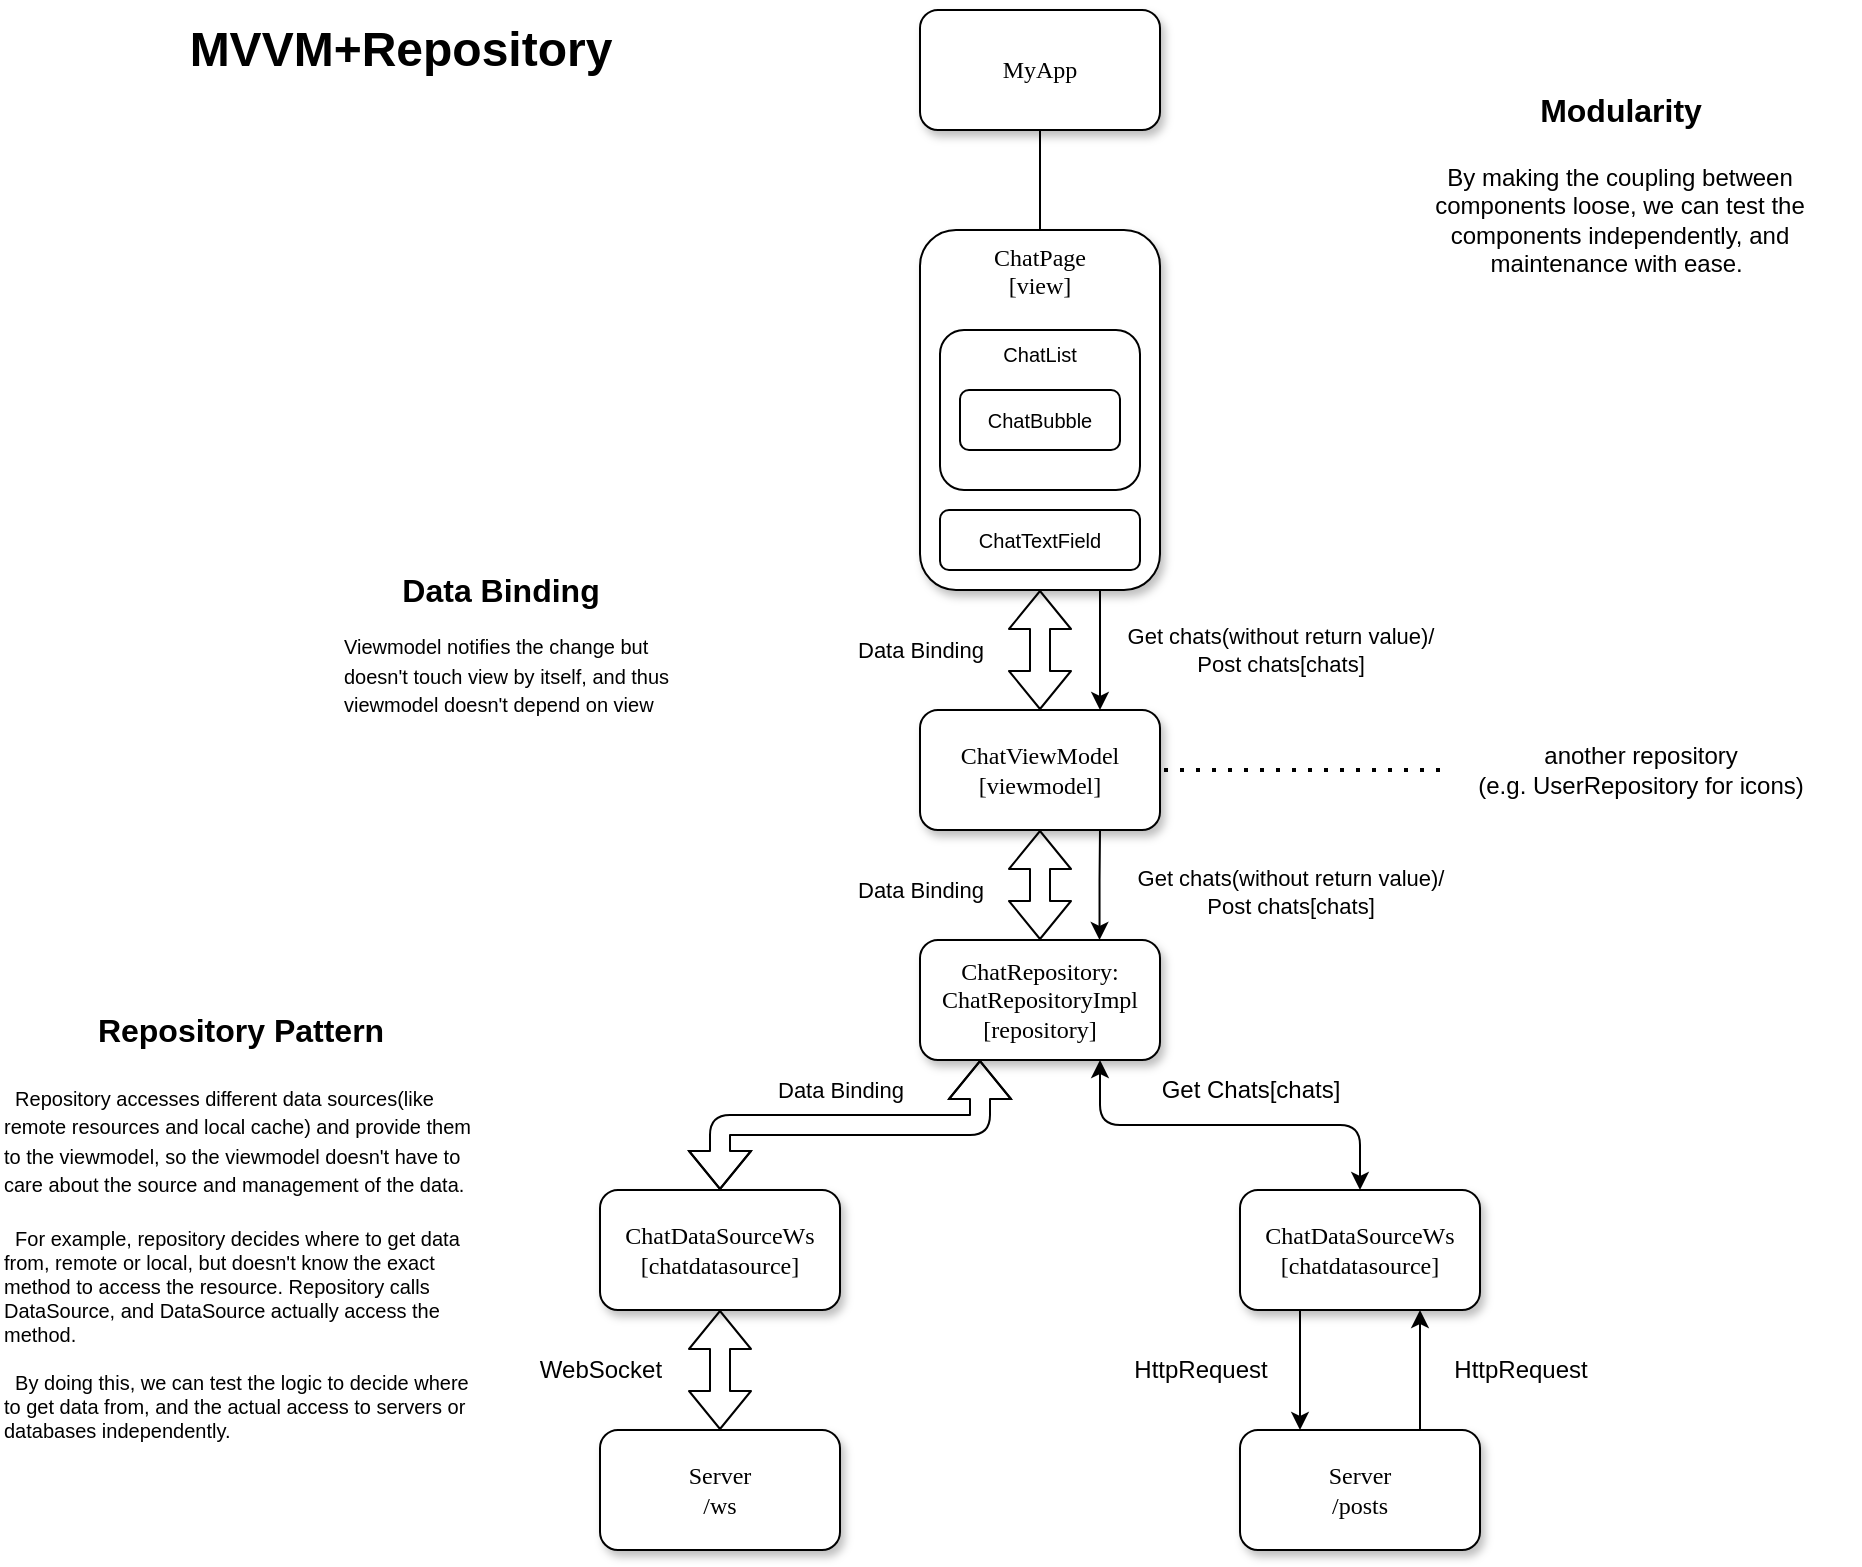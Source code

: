 <mxfile>
    <diagram name="Page-1" id="10a91c8b-09ff-31b1-d368-03940ed4cc9e">
        <mxGraphModel dx="1098" dy="1122" grid="1" gridSize="10" guides="1" tooltips="1" connect="1" arrows="1" fold="1" page="1" pageScale="1" pageWidth="1100" pageHeight="850" background="none" math="0" shadow="0">
            <root>
                <mxCell id="0"/>
                <mxCell id="1" parent="0"/>
                <mxCell id="62893188c0fa7362-1" value="MyApp" style="whiteSpace=wrap;html=1;rounded=1;shadow=1;labelBackgroundColor=none;strokeWidth=1;fontFamily=Verdana;fontSize=12;align=center;" parent="1" vertex="1">
                    <mxGeometry x="500" y="40" width="120" height="60" as="geometry"/>
                </mxCell>
                <mxCell id="62893188c0fa7362-2" value="&lt;span&gt;ChatPage&lt;br&gt;[view]&lt;br&gt;&lt;/span&gt;" style="whiteSpace=wrap;html=1;rounded=1;shadow=1;labelBackgroundColor=none;strokeWidth=1;fontFamily=Verdana;fontSize=12;align=center;verticalAlign=top;" parent="1" vertex="1">
                    <mxGeometry x="500" y="150" width="120" height="180" as="geometry"/>
                </mxCell>
                <mxCell id="62893188c0fa7362-5" value="" style="rounded=0;html=1;labelBackgroundColor=none;startArrow=none;startFill=0;startSize=5;endArrow=none;endFill=0;endSize=5;jettySize=auto;orthogonalLoop=1;strokeWidth=1;fontFamily=Verdana;fontSize=12" parent="1" source="62893188c0fa7362-1" target="62893188c0fa7362-2" edge="1">
                    <mxGeometry x="-0.359" y="-11" relative="1" as="geometry">
                        <mxPoint as="offset"/>
                    </mxGeometry>
                </mxCell>
                <mxCell id="62893188c0fa7362-8" value="&lt;span&gt;ChatViewModel&lt;br&gt;[viewmodel]&lt;/span&gt;" style="whiteSpace=wrap;html=1;rounded=1;shadow=1;labelBackgroundColor=none;strokeWidth=1;fontFamily=Verdana;fontSize=12;align=center;" parent="1" vertex="1">
                    <mxGeometry x="500" y="390" width="120" height="60" as="geometry"/>
                </mxCell>
                <mxCell id="xEOuOQlPAfz4LEN3EPyu-16" value="&lt;span&gt;ChatRepository: ChatRepositoryImpl&lt;br&gt;[repository]&lt;/span&gt;" style="whiteSpace=wrap;html=1;rounded=1;shadow=1;labelBackgroundColor=none;strokeWidth=1;fontFamily=Verdana;fontSize=12;align=center;" parent="1" vertex="1">
                    <mxGeometry x="500" y="505" width="120" height="60" as="geometry"/>
                </mxCell>
                <mxCell id="xEOuOQlPAfz4LEN3EPyu-28" value="" style="endArrow=classic;html=1;rounded=0;labelBorderColor=none;comic=0;exitX=0.75;exitY=1;exitDx=0;exitDy=0;entryX=0.75;entryY=0;entryDx=0;entryDy=0;" parent="1" source="62893188c0fa7362-2" target="62893188c0fa7362-8" edge="1">
                    <mxGeometry relative="1" as="geometry">
                        <mxPoint x="600" y="350" as="sourcePoint"/>
                        <mxPoint x="700" y="350" as="targetPoint"/>
                        <Array as="points">
                            <mxPoint x="590" y="360"/>
                        </Array>
                    </mxGeometry>
                </mxCell>
                <mxCell id="xEOuOQlPAfz4LEN3EPyu-29" value="Get chats(without return value)/&lt;br&gt;Post chats[chats]" style="edgeLabel;resizable=0;html=1;align=center;verticalAlign=middle;" parent="xEOuOQlPAfz4LEN3EPyu-28" connectable="0" vertex="1">
                    <mxGeometry relative="1" as="geometry">
                        <mxPoint x="90" as="offset"/>
                    </mxGeometry>
                </mxCell>
                <mxCell id="xEOuOQlPAfz4LEN3EPyu-32" value="ChatDataSourceWs&lt;br&gt;[chatdatasource]" style="whiteSpace=wrap;html=1;rounded=1;shadow=1;labelBackgroundColor=none;strokeWidth=1;fontFamily=Verdana;fontSize=12;align=center;" parent="1" vertex="1">
                    <mxGeometry x="340" y="630" width="120" height="60" as="geometry"/>
                </mxCell>
                <mxCell id="xEOuOQlPAfz4LEN3EPyu-41" value="Server&lt;br&gt;/ws" style="whiteSpace=wrap;html=1;rounded=1;shadow=1;labelBackgroundColor=none;strokeWidth=1;fontFamily=Verdana;fontSize=12;align=center;" parent="1" vertex="1">
                    <mxGeometry x="340" y="750" width="120" height="60" as="geometry"/>
                </mxCell>
                <mxCell id="xEOuOQlPAfz4LEN3EPyu-49" value="&lt;font style=&quot;font-size: 10px&quot;&gt;&lt;br&gt;Viewmodel notifies the change but doesn't touch view by itself, and thus viewmodel doesn't depend on view&lt;/font&gt;" style="text;html=1;strokeColor=none;fillColor=none;align=left;verticalAlign=middle;whiteSpace=wrap;rounded=0;" parent="1" vertex="1">
                    <mxGeometry x="210" y="320" width="170" height="90" as="geometry"/>
                </mxCell>
                <mxCell id="xEOuOQlPAfz4LEN3EPyu-51" value="Data Binding" style="text;strokeColor=none;fillColor=none;html=1;fontSize=16;fontStyle=1;verticalAlign=middle;align=center;" parent="1" vertex="1">
                    <mxGeometry x="240" y="310" width="100" height="40" as="geometry"/>
                </mxCell>
                <mxCell id="xEOuOQlPAfz4LEN3EPyu-55" value="&lt;font style=&quot;font-size: 10px&quot;&gt;&amp;nbsp; Repository accesses different data sources(like remote resources and local cache) and provide them to the viewmodel, so the viewmodel doesn't have to care about the source and management of the data.&lt;br&gt;&lt;br&gt;&lt;div&gt;&lt;span&gt;&amp;nbsp; For example, repository decides where to get data from, remote or local, but doesn't know the exact method to access the resource. Repository calls DataSource, and DataSource actually access the method.&lt;/span&gt;&lt;/div&gt;&lt;div&gt;&lt;span&gt;&lt;br&gt;&lt;/span&gt;&lt;/div&gt;&lt;div&gt;&lt;span&gt;&amp;nbsp; By doing this, we can test the logic to decide where to get data from, and the actual access to servers or databases independently.&lt;/span&gt;&lt;/div&gt;&lt;/font&gt;" style="text;html=1;strokeColor=none;fillColor=none;align=left;verticalAlign=top;whiteSpace=wrap;rounded=0;" parent="1" vertex="1">
                    <mxGeometry x="40" y="570" width="240" height="190" as="geometry"/>
                </mxCell>
                <mxCell id="xEOuOQlPAfz4LEN3EPyu-56" value="Repository Pattern" style="text;strokeColor=none;fillColor=none;html=1;fontSize=16;fontStyle=1;verticalAlign=middle;align=center;" parent="1" vertex="1">
                    <mxGeometry x="110" y="530" width="100" height="40" as="geometry"/>
                </mxCell>
                <mxCell id="xEOuOQlPAfz4LEN3EPyu-57" value="ChatList" style="rounded=1;whiteSpace=wrap;html=1;fontSize=10;verticalAlign=top;" parent="1" vertex="1">
                    <mxGeometry x="510" y="200" width="100" height="80" as="geometry"/>
                </mxCell>
                <mxCell id="xEOuOQlPAfz4LEN3EPyu-58" value="ChatTextField" style="rounded=1;whiteSpace=wrap;html=1;fontSize=10;" parent="1" vertex="1">
                    <mxGeometry x="510" y="290" width="100" height="30" as="geometry"/>
                </mxCell>
                <mxCell id="xEOuOQlPAfz4LEN3EPyu-59" value="ChatBubble" style="rounded=1;whiteSpace=wrap;html=1;fontSize=10;" parent="1" vertex="1">
                    <mxGeometry x="520" y="230" width="80" height="30" as="geometry"/>
                </mxCell>
                <mxCell id="xEOuOQlPAfz4LEN3EPyu-60" value="MVVM+Repository" style="text;strokeColor=none;fillColor=none;html=1;fontSize=24;fontStyle=1;verticalAlign=middle;align=center;" parent="1" vertex="1">
                    <mxGeometry x="190" y="40" width="100" height="40" as="geometry"/>
                </mxCell>
                <mxCell id="3E0-rTflDkByDwFGI8Ox-1" value="By making the coupling between components loose, we can test the components independently, and maintenance with ease.&amp;nbsp;" style="text;html=1;strokeColor=none;fillColor=none;align=center;verticalAlign=top;whiteSpace=wrap;rounded=0;" parent="1" vertex="1">
                    <mxGeometry x="730" y="110" width="240" height="140" as="geometry"/>
                </mxCell>
                <mxCell id="3E0-rTflDkByDwFGI8Ox-2" value="Modularity" style="text;strokeColor=none;fillColor=none;html=1;fontSize=16;fontStyle=1;verticalAlign=middle;align=center;" parent="1" vertex="1">
                    <mxGeometry x="800" y="70" width="100" height="40" as="geometry"/>
                </mxCell>
                <mxCell id="NW1lpmxRgJRaP0ZMr7IM-4" value="" style="endArrow=classic;html=1;rounded=0;labelBorderColor=none;comic=0;entryX=0.75;entryY=0;entryDx=0;entryDy=0;exitX=0.75;exitY=1;exitDx=0;exitDy=0;" parent="1" source="62893188c0fa7362-8" edge="1">
                    <mxGeometry relative="1" as="geometry">
                        <mxPoint x="600" y="475" as="sourcePoint"/>
                        <mxPoint x="589.77" y="505" as="targetPoint"/>
                        <Array as="points">
                            <mxPoint x="589.77" y="475"/>
                        </Array>
                    </mxGeometry>
                </mxCell>
                <mxCell id="NW1lpmxRgJRaP0ZMr7IM-5" value="Get chats(without return value)/&lt;br&gt;Post chats[chats]" style="edgeLabel;resizable=0;html=1;align=center;verticalAlign=middle;" parent="NW1lpmxRgJRaP0ZMr7IM-4" connectable="0" vertex="1">
                    <mxGeometry relative="1" as="geometry">
                        <mxPoint x="95" y="3" as="offset"/>
                    </mxGeometry>
                </mxCell>
                <mxCell id="NW1lpmxRgJRaP0ZMr7IM-8" value="" style="endArrow=none;dashed=1;html=1;dashPattern=1 3;strokeWidth=2;rounded=0;entryX=1;entryY=0.5;entryDx=0;entryDy=0;" parent="1" target="62893188c0fa7362-8" edge="1">
                    <mxGeometry width="50" height="50" relative="1" as="geometry">
                        <mxPoint x="760" y="420" as="sourcePoint"/>
                        <mxPoint x="820" y="475" as="targetPoint"/>
                    </mxGeometry>
                </mxCell>
                <mxCell id="NW1lpmxRgJRaP0ZMr7IM-9" value="another repository&lt;br&gt;(e.g. UserRepository for icons)" style="text;html=1;align=center;verticalAlign=middle;resizable=0;points=[];autosize=1;strokeColor=none;fillColor=none;" parent="1" vertex="1">
                    <mxGeometry x="770" y="405" width="180" height="30" as="geometry"/>
                </mxCell>
                <mxCell id="2" value="" style="shape=flexArrow;endArrow=classic;startArrow=classic;html=1;entryX=0.5;entryY=1;entryDx=0;entryDy=0;exitX=0.5;exitY=0;exitDx=0;exitDy=0;fillColor=none;" edge="1" parent="1" source="62893188c0fa7362-8" target="62893188c0fa7362-2">
                    <mxGeometry width="100" height="100" relative="1" as="geometry">
                        <mxPoint x="360" y="420" as="sourcePoint"/>
                        <mxPoint x="460" y="320" as="targetPoint"/>
                    </mxGeometry>
                </mxCell>
                <mxCell id="3" value="Data Binding" style="edgeLabel;resizable=0;html=1;align=center;verticalAlign=middle;" connectable="0" vertex="1" parent="1">
                    <mxGeometry x="499.995" y="359.998" as="geometry"/>
                </mxCell>
                <mxCell id="7" value="Data Binding" style="edgeLabel;resizable=0;html=1;align=center;verticalAlign=middle;" connectable="0" vertex="1" parent="1">
                    <mxGeometry x="499.995" y="479.998" as="geometry"/>
                </mxCell>
                <mxCell id="6" value="" style="shape=flexArrow;endArrow=classic;startArrow=classic;html=1;entryX=0.5;entryY=1;entryDx=0;entryDy=0;exitX=0.5;exitY=0;exitDx=0;exitDy=0;fillColor=none;" edge="1" parent="1" source="xEOuOQlPAfz4LEN3EPyu-16">
                    <mxGeometry width="100" height="100" relative="1" as="geometry">
                        <mxPoint x="560" y="510" as="sourcePoint"/>
                        <mxPoint x="560" y="450" as="targetPoint"/>
                    </mxGeometry>
                </mxCell>
                <mxCell id="8" value="Data Binding" style="edgeLabel;resizable=0;html=1;align=center;verticalAlign=middle;" connectable="0" vertex="1" parent="1">
                    <mxGeometry x="459.995" y="579.998" as="geometry"/>
                </mxCell>
                <mxCell id="9" value="" style="shape=flexArrow;endArrow=classic;startArrow=classic;html=1;entryX=0.25;entryY=1;entryDx=0;entryDy=0;exitX=0.5;exitY=0;exitDx=0;exitDy=0;fillColor=none;edgeStyle=orthogonalEdgeStyle;" edge="1" parent="1" source="xEOuOQlPAfz4LEN3EPyu-32" target="xEOuOQlPAfz4LEN3EPyu-16">
                    <mxGeometry width="100" height="100" relative="1" as="geometry">
                        <mxPoint x="559.86" y="620" as="sourcePoint"/>
                        <mxPoint x="559.86" y="565" as="targetPoint"/>
                    </mxGeometry>
                </mxCell>
                <mxCell id="12" value="" style="shape=flexArrow;endArrow=classic;startArrow=classic;html=1;gradientColor=none;exitX=0.5;exitY=0;exitDx=0;exitDy=0;entryX=0.5;entryY=1;entryDx=0;entryDy=0;" edge="1" parent="1" source="xEOuOQlPAfz4LEN3EPyu-41" target="xEOuOQlPAfz4LEN3EPyu-32">
                    <mxGeometry width="100" height="100" relative="1" as="geometry">
                        <mxPoint x="490" y="760" as="sourcePoint"/>
                        <mxPoint x="590" y="660" as="targetPoint"/>
                    </mxGeometry>
                </mxCell>
                <mxCell id="13" value="WebSocket" style="text;html=1;align=center;verticalAlign=middle;resizable=0;points=[];autosize=1;strokeColor=none;" vertex="1" parent="1">
                    <mxGeometry x="300" y="710" width="80" height="20" as="geometry"/>
                </mxCell>
                <mxCell id="20" style="edgeStyle=orthogonalEdgeStyle;html=1;exitX=0.25;exitY=1;exitDx=0;exitDy=0;entryX=0.25;entryY=0;entryDx=0;entryDy=0;gradientColor=none;" edge="1" parent="1" source="14" target="15">
                    <mxGeometry relative="1" as="geometry"/>
                </mxCell>
                <mxCell id="14" value="ChatDataSourceWs&lt;br&gt;[chatdatasource]" style="whiteSpace=wrap;html=1;rounded=1;shadow=1;labelBackgroundColor=none;strokeWidth=1;fontFamily=Verdana;fontSize=12;align=center;" vertex="1" parent="1">
                    <mxGeometry x="660" y="630" width="120" height="60" as="geometry"/>
                </mxCell>
                <mxCell id="21" style="edgeStyle=orthogonalEdgeStyle;html=1;exitX=0.75;exitY=0;exitDx=0;exitDy=0;entryX=0.75;entryY=1;entryDx=0;entryDy=0;gradientColor=none;" edge="1" parent="1" source="15" target="14">
                    <mxGeometry relative="1" as="geometry"/>
                </mxCell>
                <mxCell id="15" value="Server&lt;br&gt;/posts" style="whiteSpace=wrap;html=1;rounded=1;shadow=1;labelBackgroundColor=none;strokeWidth=1;fontFamily=Verdana;fontSize=12;align=center;" vertex="1" parent="1">
                    <mxGeometry x="660" y="750" width="120" height="60" as="geometry"/>
                </mxCell>
                <mxCell id="22" value="HttpRequest" style="text;html=1;align=center;verticalAlign=middle;resizable=0;points=[];autosize=1;strokeColor=none;" vertex="1" parent="1">
                    <mxGeometry x="600" y="710" width="80" height="20" as="geometry"/>
                </mxCell>
                <mxCell id="23" value="HttpRequest" style="text;html=1;align=center;verticalAlign=middle;resizable=0;points=[];autosize=1;strokeColor=none;" vertex="1" parent="1">
                    <mxGeometry x="760" y="710" width="80" height="20" as="geometry"/>
                </mxCell>
                <mxCell id="24" value="Get Chats[chats]" style="text;html=1;align=center;verticalAlign=middle;resizable=0;points=[];autosize=1;strokeColor=none;" vertex="1" parent="1">
                    <mxGeometry x="610" y="570" width="110" height="20" as="geometry"/>
                </mxCell>
                <mxCell id="25" value="" style="endArrow=classic;startArrow=classic;html=1;gradientColor=none;entryX=0.5;entryY=0;entryDx=0;entryDy=0;exitX=0.75;exitY=1;exitDx=0;exitDy=0;edgeStyle=orthogonalEdgeStyle;" edge="1" parent="1" source="xEOuOQlPAfz4LEN3EPyu-16" target="14">
                    <mxGeometry width="50" height="50" relative="1" as="geometry">
                        <mxPoint x="530" y="360" as="sourcePoint"/>
                        <mxPoint x="580" y="310" as="targetPoint"/>
                    </mxGeometry>
                </mxCell>
            </root>
        </mxGraphModel>
    </diagram>
</mxfile>